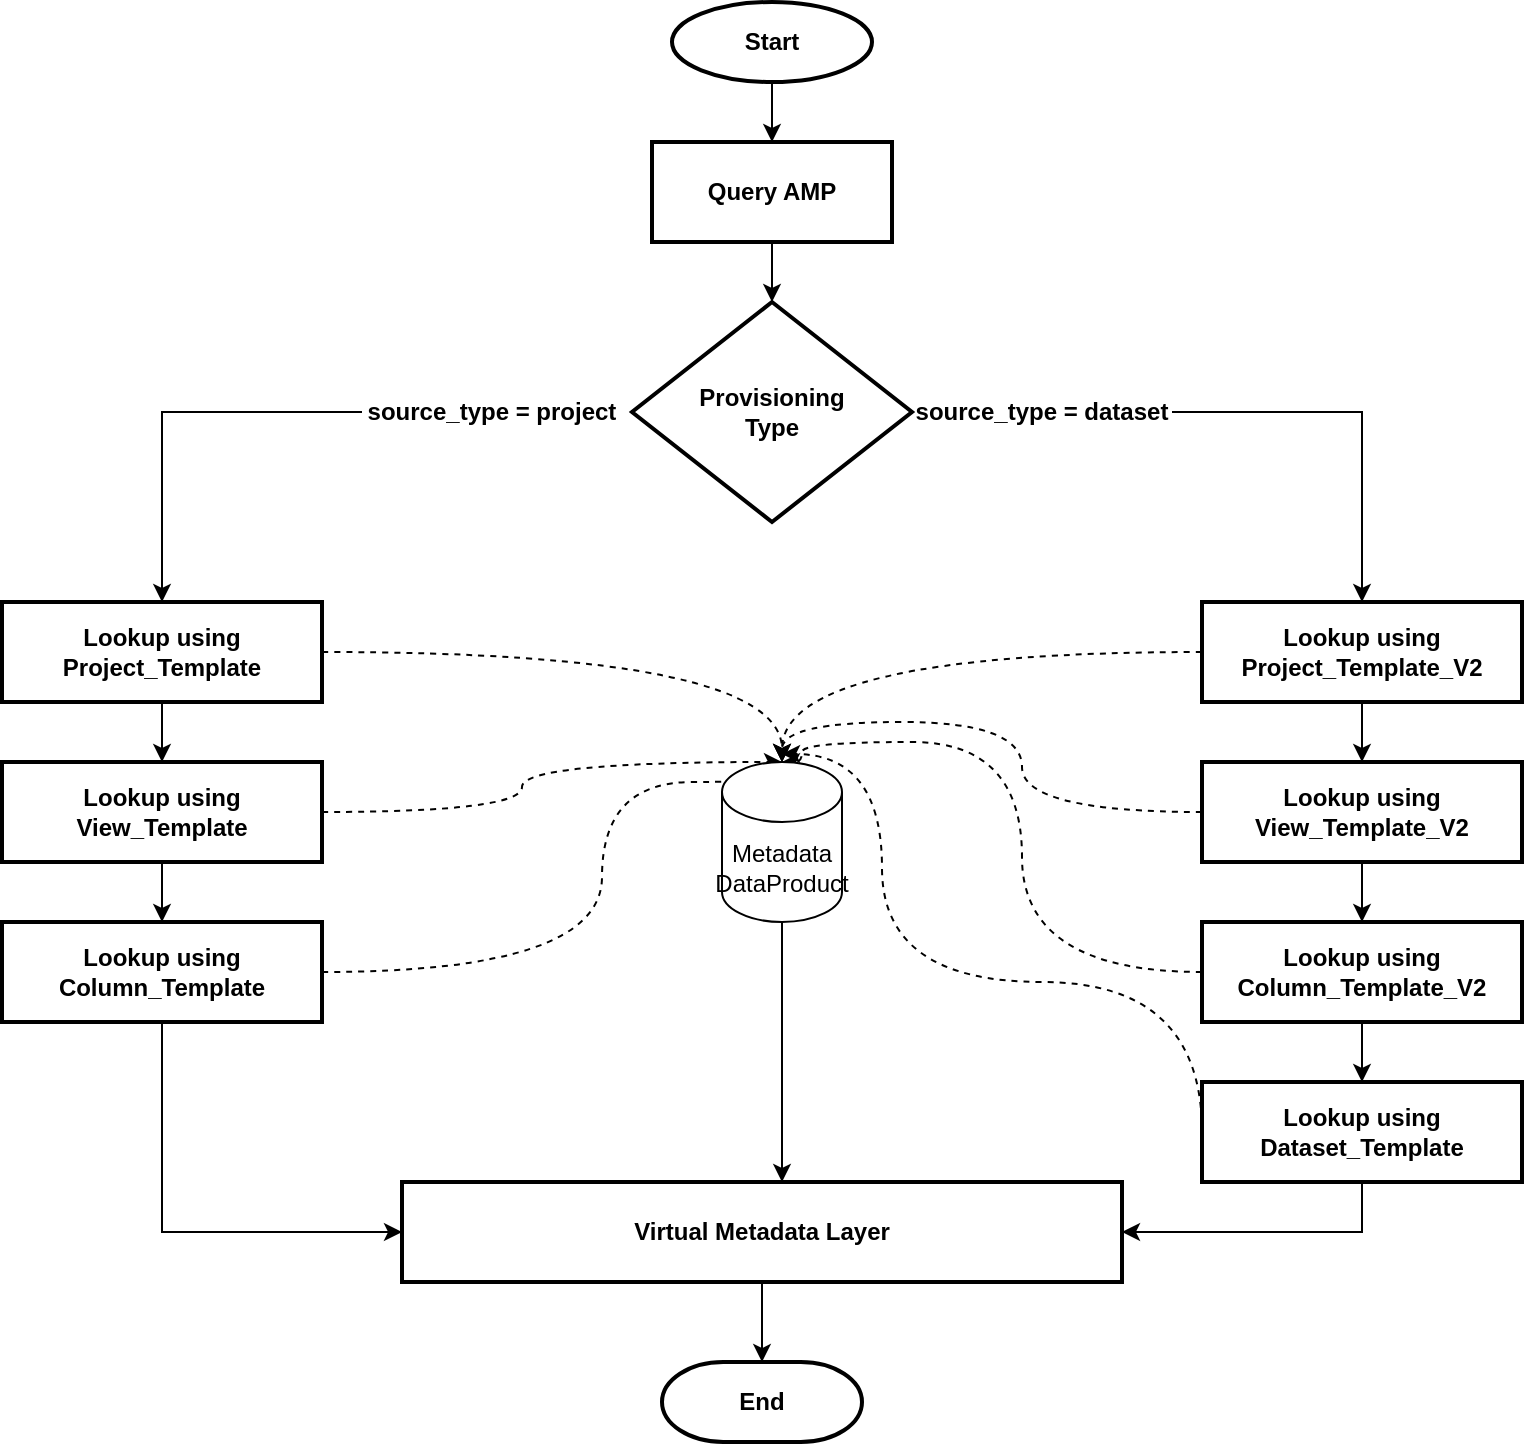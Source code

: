 <mxfile version="21.0.8" type="github">
  <diagram name="Page-1" id="f88M550kvle-WTcgTjd2">
    <mxGraphModel dx="1154" dy="564" grid="1" gridSize="10" guides="1" tooltips="1" connect="1" arrows="1" fold="1" page="1" pageScale="1" pageWidth="850" pageHeight="1100" math="0" shadow="0">
      <root>
        <mxCell id="0" />
        <mxCell id="1" parent="0" />
        <mxCell id="BGHaj4Kj2rnMo7OcjPdP-8" value="&lt;b style=&quot;&quot;&gt;Provisioning &lt;br&gt;Type&lt;/b&gt;" style="strokeWidth=2;html=1;shape=mxgraph.flowchart.decision;whiteSpace=wrap;" vertex="1" parent="1">
          <mxGeometry x="355" y="250" width="140" height="110" as="geometry" />
        </mxCell>
        <mxCell id="BGHaj4Kj2rnMo7OcjPdP-12" value="" style="edgeStyle=orthogonalEdgeStyle;rounded=0;orthogonalLoop=1;jettySize=auto;html=1;" edge="1" parent="1" source="BGHaj4Kj2rnMo7OcjPdP-10" target="BGHaj4Kj2rnMo7OcjPdP-11">
          <mxGeometry relative="1" as="geometry" />
        </mxCell>
        <mxCell id="BGHaj4Kj2rnMo7OcjPdP-10" value="&lt;font size=&quot;1&quot; style=&quot;&quot;&gt;&lt;b style=&quot;font-size: 12px;&quot;&gt;Start&lt;/b&gt;&lt;/font&gt;" style="strokeWidth=2;html=1;shape=mxgraph.flowchart.start_1;whiteSpace=wrap;" vertex="1" parent="1">
          <mxGeometry x="375" y="100" width="100" height="40" as="geometry" />
        </mxCell>
        <mxCell id="BGHaj4Kj2rnMo7OcjPdP-13" value="" style="edgeStyle=orthogonalEdgeStyle;rounded=0;orthogonalLoop=1;jettySize=auto;html=1;" edge="1" parent="1" source="BGHaj4Kj2rnMo7OcjPdP-11" target="BGHaj4Kj2rnMo7OcjPdP-8">
          <mxGeometry relative="1" as="geometry" />
        </mxCell>
        <mxCell id="BGHaj4Kj2rnMo7OcjPdP-11" value="&lt;font size=&quot;1&quot;&gt;&lt;b style=&quot;font-size: 12px;&quot;&gt;Query AMP&lt;/b&gt;&lt;/font&gt;" style="rounded=1;whiteSpace=wrap;html=1;absoluteArcSize=1;arcSize=0;strokeWidth=2;" vertex="1" parent="1">
          <mxGeometry x="365" y="170" width="120" height="50" as="geometry" />
        </mxCell>
        <mxCell id="BGHaj4Kj2rnMo7OcjPdP-25" style="edgeStyle=orthogonalEdgeStyle;rounded=0;orthogonalLoop=1;jettySize=auto;html=1;entryX=0.5;entryY=0;entryDx=0;entryDy=0;" edge="1" parent="1" source="BGHaj4Kj2rnMo7OcjPdP-14" target="BGHaj4Kj2rnMo7OcjPdP-17">
          <mxGeometry relative="1" as="geometry" />
        </mxCell>
        <mxCell id="BGHaj4Kj2rnMo7OcjPdP-14" value="&lt;b&gt;source_type = project&lt;/b&gt;" style="text;html=1;strokeColor=none;fillColor=none;align=center;verticalAlign=middle;whiteSpace=wrap;rounded=0;" vertex="1" parent="1">
          <mxGeometry x="220" y="290" width="130" height="30" as="geometry" />
        </mxCell>
        <mxCell id="BGHaj4Kj2rnMo7OcjPdP-24" style="edgeStyle=orthogonalEdgeStyle;rounded=0;orthogonalLoop=1;jettySize=auto;html=1;entryX=0.5;entryY=0;entryDx=0;entryDy=0;" edge="1" parent="1" source="BGHaj4Kj2rnMo7OcjPdP-15" target="BGHaj4Kj2rnMo7OcjPdP-20">
          <mxGeometry relative="1" as="geometry" />
        </mxCell>
        <mxCell id="BGHaj4Kj2rnMo7OcjPdP-15" value="&lt;b&gt;source_type = dataset&lt;/b&gt;" style="text;html=1;strokeColor=none;fillColor=none;align=center;verticalAlign=middle;whiteSpace=wrap;rounded=0;" vertex="1" parent="1">
          <mxGeometry x="495" y="290" width="130" height="30" as="geometry" />
        </mxCell>
        <mxCell id="BGHaj4Kj2rnMo7OcjPdP-31" style="edgeStyle=orthogonalEdgeStyle;rounded=0;orthogonalLoop=1;jettySize=auto;html=1;exitX=0.5;exitY=1;exitDx=0;exitDy=0;" edge="1" parent="1" source="BGHaj4Kj2rnMo7OcjPdP-17" target="BGHaj4Kj2rnMo7OcjPdP-18">
          <mxGeometry relative="1" as="geometry" />
        </mxCell>
        <mxCell id="BGHaj4Kj2rnMo7OcjPdP-40" style="edgeStyle=orthogonalEdgeStyle;orthogonalLoop=1;jettySize=auto;html=1;exitX=1;exitY=0.5;exitDx=0;exitDy=0;entryX=0.5;entryY=0;entryDx=0;entryDy=0;entryPerimeter=0;curved=1;dashed=1;" edge="1" parent="1" source="BGHaj4Kj2rnMo7OcjPdP-17" target="BGHaj4Kj2rnMo7OcjPdP-36">
          <mxGeometry relative="1" as="geometry" />
        </mxCell>
        <mxCell id="BGHaj4Kj2rnMo7OcjPdP-17" value="&lt;div class=&quot;O0&quot;&gt;&lt;b&gt;Lookup using Project_Template&lt;/b&gt;&lt;/div&gt;" style="rounded=1;whiteSpace=wrap;html=1;absoluteArcSize=1;arcSize=0;strokeWidth=2;" vertex="1" parent="1">
          <mxGeometry x="40" y="400" width="160" height="50" as="geometry" />
        </mxCell>
        <mxCell id="BGHaj4Kj2rnMo7OcjPdP-32" style="edgeStyle=orthogonalEdgeStyle;rounded=0;orthogonalLoop=1;jettySize=auto;html=1;exitX=0.5;exitY=1;exitDx=0;exitDy=0;" edge="1" parent="1" source="BGHaj4Kj2rnMo7OcjPdP-18" target="BGHaj4Kj2rnMo7OcjPdP-19">
          <mxGeometry relative="1" as="geometry" />
        </mxCell>
        <mxCell id="BGHaj4Kj2rnMo7OcjPdP-42" style="edgeStyle=orthogonalEdgeStyle;orthogonalLoop=1;jettySize=auto;html=1;exitX=1;exitY=0.5;exitDx=0;exitDy=0;curved=1;dashed=1;" edge="1" parent="1" source="BGHaj4Kj2rnMo7OcjPdP-18">
          <mxGeometry relative="1" as="geometry">
            <mxPoint x="430" y="480" as="targetPoint" />
            <Array as="points">
              <mxPoint x="300" y="505" />
              <mxPoint x="300" y="480" />
            </Array>
          </mxGeometry>
        </mxCell>
        <mxCell id="BGHaj4Kj2rnMo7OcjPdP-18" value="&lt;div class=&quot;O0&quot;&gt;&lt;b&gt;Lookup using View_Template&lt;/b&gt;&lt;/div&gt;" style="rounded=1;whiteSpace=wrap;html=1;absoluteArcSize=1;arcSize=0;strokeWidth=2;" vertex="1" parent="1">
          <mxGeometry x="40" y="480" width="160" height="50" as="geometry" />
        </mxCell>
        <mxCell id="BGHaj4Kj2rnMo7OcjPdP-29" style="edgeStyle=orthogonalEdgeStyle;rounded=0;orthogonalLoop=1;jettySize=auto;html=1;exitX=0.5;exitY=1;exitDx=0;exitDy=0;entryX=0;entryY=0.5;entryDx=0;entryDy=0;" edge="1" parent="1" source="BGHaj4Kj2rnMo7OcjPdP-19" target="BGHaj4Kj2rnMo7OcjPdP-27">
          <mxGeometry relative="1" as="geometry" />
        </mxCell>
        <mxCell id="BGHaj4Kj2rnMo7OcjPdP-44" style="edgeStyle=orthogonalEdgeStyle;orthogonalLoop=1;jettySize=auto;html=1;exitX=1;exitY=0.5;exitDx=0;exitDy=0;entryX=0.5;entryY=0;entryDx=0;entryDy=0;entryPerimeter=0;curved=1;dashed=1;" edge="1" parent="1" source="BGHaj4Kj2rnMo7OcjPdP-19" target="BGHaj4Kj2rnMo7OcjPdP-36">
          <mxGeometry relative="1" as="geometry">
            <Array as="points">
              <mxPoint x="340" y="585" />
              <mxPoint x="340" y="490" />
              <mxPoint x="430" y="490" />
            </Array>
          </mxGeometry>
        </mxCell>
        <mxCell id="BGHaj4Kj2rnMo7OcjPdP-19" value="&lt;div class=&quot;O0&quot;&gt;&lt;b&gt;Lookup using Column_Template&lt;/b&gt;&lt;/div&gt;" style="rounded=1;whiteSpace=wrap;html=1;absoluteArcSize=1;arcSize=0;strokeWidth=2;" vertex="1" parent="1">
          <mxGeometry x="40" y="560" width="160" height="50" as="geometry" />
        </mxCell>
        <mxCell id="BGHaj4Kj2rnMo7OcjPdP-33" style="edgeStyle=orthogonalEdgeStyle;rounded=0;orthogonalLoop=1;jettySize=auto;html=1;exitX=0.5;exitY=1;exitDx=0;exitDy=0;entryX=0.5;entryY=0;entryDx=0;entryDy=0;" edge="1" parent="1" source="BGHaj4Kj2rnMo7OcjPdP-20" target="BGHaj4Kj2rnMo7OcjPdP-21">
          <mxGeometry relative="1" as="geometry" />
        </mxCell>
        <mxCell id="BGHaj4Kj2rnMo7OcjPdP-41" style="edgeStyle=orthogonalEdgeStyle;orthogonalLoop=1;jettySize=auto;html=1;exitX=0;exitY=0.5;exitDx=0;exitDy=0;entryX=0.5;entryY=0;entryDx=0;entryDy=0;entryPerimeter=0;curved=1;dashed=1;" edge="1" parent="1" source="BGHaj4Kj2rnMo7OcjPdP-20" target="BGHaj4Kj2rnMo7OcjPdP-36">
          <mxGeometry relative="1" as="geometry" />
        </mxCell>
        <mxCell id="BGHaj4Kj2rnMo7OcjPdP-20" value="&lt;div class=&quot;O0&quot;&gt;&lt;b&gt;Lookup using Project_Template_V2&lt;/b&gt;&lt;/div&gt;" style="rounded=1;whiteSpace=wrap;html=1;absoluteArcSize=1;arcSize=0;strokeWidth=2;" vertex="1" parent="1">
          <mxGeometry x="640" y="400" width="160" height="50" as="geometry" />
        </mxCell>
        <mxCell id="BGHaj4Kj2rnMo7OcjPdP-34" style="edgeStyle=orthogonalEdgeStyle;rounded=0;orthogonalLoop=1;jettySize=auto;html=1;exitX=0.5;exitY=1;exitDx=0;exitDy=0;entryX=0.5;entryY=0;entryDx=0;entryDy=0;" edge="1" parent="1" source="BGHaj4Kj2rnMo7OcjPdP-21" target="BGHaj4Kj2rnMo7OcjPdP-22">
          <mxGeometry relative="1" as="geometry" />
        </mxCell>
        <mxCell id="BGHaj4Kj2rnMo7OcjPdP-43" style="edgeStyle=orthogonalEdgeStyle;orthogonalLoop=1;jettySize=auto;html=1;exitX=0;exitY=0.5;exitDx=0;exitDy=0;entryX=0.5;entryY=0;entryDx=0;entryDy=0;entryPerimeter=0;curved=1;dashed=1;" edge="1" parent="1" source="BGHaj4Kj2rnMo7OcjPdP-21" target="BGHaj4Kj2rnMo7OcjPdP-36">
          <mxGeometry relative="1" as="geometry" />
        </mxCell>
        <mxCell id="BGHaj4Kj2rnMo7OcjPdP-21" value="&lt;div class=&quot;O0&quot;&gt;&lt;b&gt;Lookup using View_Template_V2&lt;/b&gt;&lt;/div&gt;" style="rounded=1;whiteSpace=wrap;html=1;absoluteArcSize=1;arcSize=0;strokeWidth=2;" vertex="1" parent="1">
          <mxGeometry x="640" y="480" width="160" height="50" as="geometry" />
        </mxCell>
        <mxCell id="BGHaj4Kj2rnMo7OcjPdP-35" style="edgeStyle=orthogonalEdgeStyle;rounded=0;orthogonalLoop=1;jettySize=auto;html=1;exitX=0.5;exitY=1;exitDx=0;exitDy=0;entryX=0.5;entryY=0;entryDx=0;entryDy=0;" edge="1" parent="1" source="BGHaj4Kj2rnMo7OcjPdP-22" target="BGHaj4Kj2rnMo7OcjPdP-23">
          <mxGeometry relative="1" as="geometry" />
        </mxCell>
        <mxCell id="BGHaj4Kj2rnMo7OcjPdP-45" style="edgeStyle=orthogonalEdgeStyle;orthogonalLoop=1;jettySize=auto;html=1;exitX=0;exitY=0.5;exitDx=0;exitDy=0;entryX=0.5;entryY=0;entryDx=0;entryDy=0;entryPerimeter=0;curved=1;dashed=1;" edge="1" parent="1" source="BGHaj4Kj2rnMo7OcjPdP-22" target="BGHaj4Kj2rnMo7OcjPdP-36">
          <mxGeometry relative="1" as="geometry">
            <Array as="points">
              <mxPoint x="550" y="585" />
              <mxPoint x="550" y="470" />
              <mxPoint x="440" y="470" />
              <mxPoint x="440" y="480" />
            </Array>
          </mxGeometry>
        </mxCell>
        <mxCell id="BGHaj4Kj2rnMo7OcjPdP-22" value="&lt;div class=&quot;O0&quot;&gt;&lt;b&gt;Lookup using Column_Template_V2&lt;/b&gt;&lt;/div&gt;" style="rounded=1;whiteSpace=wrap;html=1;absoluteArcSize=1;arcSize=0;strokeWidth=2;" vertex="1" parent="1">
          <mxGeometry x="640" y="560" width="160" height="50" as="geometry" />
        </mxCell>
        <mxCell id="BGHaj4Kj2rnMo7OcjPdP-30" style="edgeStyle=orthogonalEdgeStyle;rounded=0;orthogonalLoop=1;jettySize=auto;html=1;exitX=0.5;exitY=1;exitDx=0;exitDy=0;entryX=1;entryY=0.5;entryDx=0;entryDy=0;" edge="1" parent="1" source="BGHaj4Kj2rnMo7OcjPdP-23" target="BGHaj4Kj2rnMo7OcjPdP-27">
          <mxGeometry relative="1" as="geometry" />
        </mxCell>
        <mxCell id="BGHaj4Kj2rnMo7OcjPdP-46" style="edgeStyle=orthogonalEdgeStyle;orthogonalLoop=1;jettySize=auto;html=1;exitX=0;exitY=0.5;exitDx=0;exitDy=0;curved=1;dashed=1;" edge="1" parent="1" source="BGHaj4Kj2rnMo7OcjPdP-23">
          <mxGeometry relative="1" as="geometry">
            <mxPoint x="430" y="476" as="targetPoint" />
            <Array as="points">
              <mxPoint x="640" y="590" />
              <mxPoint x="480" y="590" />
              <mxPoint x="480" y="476" />
            </Array>
          </mxGeometry>
        </mxCell>
        <mxCell id="BGHaj4Kj2rnMo7OcjPdP-23" value="&lt;div class=&quot;O0&quot;&gt;&lt;b&gt;Lookup using Dataset_Template&lt;/b&gt;&lt;/div&gt;" style="rounded=1;whiteSpace=wrap;html=1;absoluteArcSize=1;arcSize=0;strokeWidth=2;" vertex="1" parent="1">
          <mxGeometry x="640" y="640" width="160" height="50" as="geometry" />
        </mxCell>
        <mxCell id="BGHaj4Kj2rnMo7OcjPdP-50" value="" style="edgeStyle=orthogonalEdgeStyle;rounded=0;orthogonalLoop=1;jettySize=auto;html=1;" edge="1" parent="1" source="BGHaj4Kj2rnMo7OcjPdP-27" target="BGHaj4Kj2rnMo7OcjPdP-47">
          <mxGeometry relative="1" as="geometry" />
        </mxCell>
        <mxCell id="BGHaj4Kj2rnMo7OcjPdP-27" value="&lt;div class=&quot;O0&quot;&gt;&lt;b&gt;Virtual Metadata Layer&lt;/b&gt;&lt;/div&gt;" style="rounded=1;whiteSpace=wrap;html=1;absoluteArcSize=1;arcSize=0;strokeWidth=2;" vertex="1" parent="1">
          <mxGeometry x="240" y="690" width="360" height="50" as="geometry" />
        </mxCell>
        <mxCell id="BGHaj4Kj2rnMo7OcjPdP-39" style="edgeStyle=orthogonalEdgeStyle;rounded=0;orthogonalLoop=1;jettySize=auto;html=1;" edge="1" parent="1" source="BGHaj4Kj2rnMo7OcjPdP-36">
          <mxGeometry relative="1" as="geometry">
            <mxPoint x="430" y="690" as="targetPoint" />
          </mxGeometry>
        </mxCell>
        <mxCell id="BGHaj4Kj2rnMo7OcjPdP-36" value="Metadata&lt;br&gt;DataProduct" style="shape=cylinder3;whiteSpace=wrap;html=1;boundedLbl=1;backgroundOutline=1;size=15;" vertex="1" parent="1">
          <mxGeometry x="400" y="480" width="60" height="80" as="geometry" />
        </mxCell>
        <mxCell id="BGHaj4Kj2rnMo7OcjPdP-47" value="&lt;b&gt;End&lt;/b&gt;" style="strokeWidth=2;html=1;shape=mxgraph.flowchart.terminator;whiteSpace=wrap;" vertex="1" parent="1">
          <mxGeometry x="370" y="780" width="100" height="40" as="geometry" />
        </mxCell>
      </root>
    </mxGraphModel>
  </diagram>
</mxfile>
